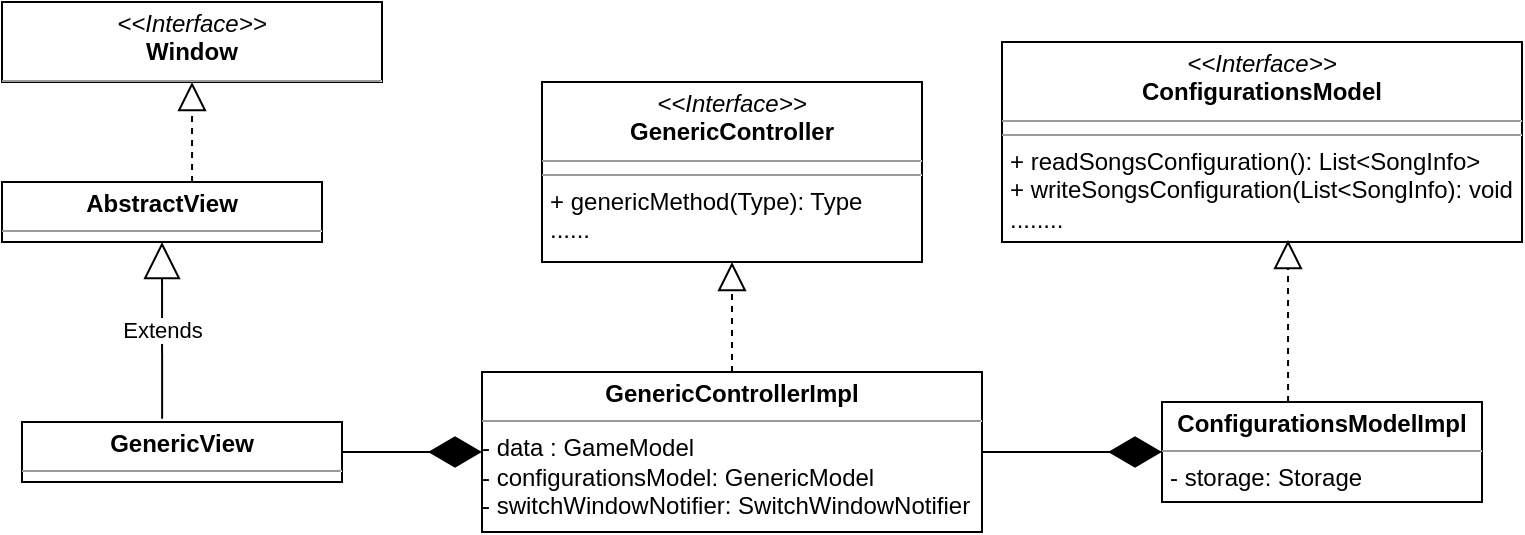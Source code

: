 <mxfile version="14.9.9" type="device"><diagram id="b2z0JO9b7pRilU6ccGoj" name="Page-1"><mxGraphModel dx="1422" dy="726" grid="1" gridSize="10" guides="1" tooltips="1" connect="1" arrows="1" fold="1" page="1" pageScale="1" pageWidth="850" pageHeight="1100" math="0" shadow="0"><root><mxCell id="0"/><mxCell id="1" parent="0"/><mxCell id="ROpPQPlj72XYCM0RBIxB-1" value="&lt;p style=&quot;margin: 0px ; margin-top: 4px ; text-align: center&quot;&gt;&lt;i&gt;&amp;lt;&amp;lt;Interface&amp;gt;&amp;gt;&lt;/i&gt;&lt;br&gt;&lt;b&gt;Window&lt;/b&gt;&lt;br&gt;&lt;/p&gt;&lt;hr size=&quot;1&quot;&gt;&lt;p style=&quot;margin: 0px ; margin-left: 4px&quot;&gt;+ field1: Type&lt;br&gt;+ field2: Type&lt;/p&gt;&lt;hr size=&quot;1&quot;&gt;&lt;p style=&quot;margin: 0px ; margin-left: 4px&quot;&gt;+ method1(Type): Type&lt;br&gt;+ method2(Type, Type): Type&lt;/p&gt;" style="verticalAlign=top;align=left;overflow=fill;fontSize=12;fontFamily=Helvetica;html=1;" vertex="1" parent="1"><mxGeometry x="40" y="20" width="190" height="40" as="geometry"/></mxCell><mxCell id="ROpPQPlj72XYCM0RBIxB-2" value="&lt;p style=&quot;margin: 0px ; margin-top: 4px ; text-align: center&quot;&gt;&lt;i&gt;&amp;lt;&amp;lt;Interface&amp;gt;&amp;gt;&lt;/i&gt;&lt;br&gt;&lt;b&gt;GenericController&lt;/b&gt;&lt;br&gt;&lt;/p&gt;&lt;hr size=&quot;1&quot;&gt;&lt;hr size=&quot;1&quot;&gt;&lt;p style=&quot;margin: 0px ; margin-left: 4px&quot;&gt;+ genericMethod(Type): Type&lt;/p&gt;&lt;p style=&quot;margin: 0px ; margin-left: 4px&quot;&gt;......&lt;br&gt;&lt;/p&gt;" style="verticalAlign=top;align=left;overflow=fill;fontSize=12;fontFamily=Helvetica;html=1;" vertex="1" parent="1"><mxGeometry x="310" y="60" width="190" height="90" as="geometry"/></mxCell><mxCell id="ROpPQPlj72XYCM0RBIxB-3" value="&lt;p style=&quot;margin: 0px ; margin-top: 4px ; text-align: center&quot;&gt;&lt;b&gt;AbstractView&lt;/b&gt;&lt;br&gt;&lt;/p&gt;&lt;hr size=&quot;1&quot;&gt;&lt;p style=&quot;margin: 0px ; margin-left: 4px&quot;&gt;+ field: Type&lt;/p&gt;&lt;hr size=&quot;1&quot;&gt;&lt;p style=&quot;margin: 0px ; margin-left: 4px&quot;&gt;+ method(): Type&lt;/p&gt;" style="verticalAlign=top;align=left;overflow=fill;fontSize=12;fontFamily=Helvetica;html=1;" vertex="1" parent="1"><mxGeometry x="40" y="110" width="160" height="30" as="geometry"/></mxCell><mxCell id="ROpPQPlj72XYCM0RBIxB-4" value="" style="endArrow=block;dashed=1;endFill=0;endSize=12;html=1;entryX=0.5;entryY=1;entryDx=0;entryDy=0;exitX=0.594;exitY=0;exitDx=0;exitDy=0;exitPerimeter=0;" edge="1" parent="1" source="ROpPQPlj72XYCM0RBIxB-3" target="ROpPQPlj72XYCM0RBIxB-1"><mxGeometry width="160" relative="1" as="geometry"><mxPoint x="340" y="350" as="sourcePoint"/><mxPoint x="500" y="350" as="targetPoint"/></mxGeometry></mxCell><mxCell id="ROpPQPlj72XYCM0RBIxB-5" value="&lt;p style=&quot;margin: 0px ; margin-top: 4px ; text-align: center&quot;&gt;&lt;b&gt;GenericView&lt;/b&gt;&lt;br&gt;&lt;/p&gt;&lt;hr size=&quot;1&quot;&gt;&lt;p style=&quot;margin: 0px ; margin-left: 4px&quot;&gt;+ field: Type&lt;/p&gt;&lt;hr size=&quot;1&quot;&gt;&lt;p style=&quot;margin: 0px ; margin-left: 4px&quot;&gt;+ method(): Type&lt;/p&gt;" style="verticalAlign=top;align=left;overflow=fill;fontSize=12;fontFamily=Helvetica;html=1;" vertex="1" parent="1"><mxGeometry x="50" y="230" width="160" height="30" as="geometry"/></mxCell><mxCell id="ROpPQPlj72XYCM0RBIxB-6" value="Extends" style="endArrow=block;endSize=16;endFill=0;html=1;entryX=0.5;entryY=1;entryDx=0;entryDy=0;exitX=0.438;exitY=-0.056;exitDx=0;exitDy=0;exitPerimeter=0;" edge="1" parent="1" source="ROpPQPlj72XYCM0RBIxB-5" target="ROpPQPlj72XYCM0RBIxB-3"><mxGeometry width="160" relative="1" as="geometry"><mxPoint x="340" y="350" as="sourcePoint"/><mxPoint x="500" y="350" as="targetPoint"/></mxGeometry></mxCell><mxCell id="ROpPQPlj72XYCM0RBIxB-7" value="&lt;p style=&quot;margin: 0px ; margin-top: 4px ; text-align: center&quot;&gt;&lt;b&gt;GenericControllerImpl&lt;/b&gt;&lt;br&gt;&lt;/p&gt;&lt;hr size=&quot;1&quot;&gt;&lt;div&gt;- data : GameModel&lt;/div&gt;&lt;div&gt;- configurationsModel: GenericModel&lt;br&gt;&lt;/div&gt;&lt;div&gt;- switchWindowNotifier: SwitchWindowNotifier&lt;br&gt;&lt;/div&gt;&lt;hr size=&quot;1&quot;&gt;&lt;p style=&quot;margin: 0px ; margin-left: 4px&quot;&gt;+ genericMethod(Type): Type&lt;/p&gt;" style="verticalAlign=top;align=left;overflow=fill;fontSize=12;fontFamily=Helvetica;html=1;" vertex="1" parent="1"><mxGeometry x="280" y="205" width="250" height="80" as="geometry"/></mxCell><mxCell id="ROpPQPlj72XYCM0RBIxB-8" value="" style="endArrow=block;dashed=1;endFill=0;endSize=12;html=1;entryX=0.5;entryY=1;entryDx=0;entryDy=0;exitX=0.5;exitY=0;exitDx=0;exitDy=0;" edge="1" parent="1" source="ROpPQPlj72XYCM0RBIxB-7" target="ROpPQPlj72XYCM0RBIxB-2"><mxGeometry width="160" relative="1" as="geometry"><mxPoint x="340" y="340" as="sourcePoint"/><mxPoint x="500" y="340" as="targetPoint"/></mxGeometry></mxCell><mxCell id="ROpPQPlj72XYCM0RBIxB-9" value="" style="endArrow=diamondThin;endFill=1;endSize=24;html=1;entryX=0;entryY=0.5;entryDx=0;entryDy=0;exitX=1;exitY=0.5;exitDx=0;exitDy=0;" edge="1" parent="1" source="ROpPQPlj72XYCM0RBIxB-5" target="ROpPQPlj72XYCM0RBIxB-7"><mxGeometry width="160" relative="1" as="geometry"><mxPoint x="340" y="350" as="sourcePoint"/><mxPoint x="500" y="350" as="targetPoint"/></mxGeometry></mxCell><mxCell id="ROpPQPlj72XYCM0RBIxB-10" value="&lt;p style=&quot;margin: 0px ; margin-top: 4px ; text-align: center&quot;&gt;&lt;b&gt;ConfigurationsModelImpl&lt;/b&gt;&lt;br&gt;&lt;/p&gt;&lt;hr size=&quot;1&quot;&gt;&lt;p style=&quot;margin: 0px ; margin-left: 4px&quot;&gt;- storage: Storage&lt;br&gt;&lt;/p&gt;&lt;hr size=&quot;1&quot;&gt;&lt;p style=&quot;margin: 0px ; margin-left: 4px&quot;&gt;+ method(): Type&lt;/p&gt;" style="verticalAlign=top;align=left;overflow=fill;fontSize=12;fontFamily=Helvetica;html=1;" vertex="1" parent="1"><mxGeometry x="620" y="220" width="160" height="50" as="geometry"/></mxCell><mxCell id="ROpPQPlj72XYCM0RBIxB-11" value="" style="endArrow=diamondThin;endFill=1;endSize=24;html=1;exitX=1;exitY=0.5;exitDx=0;exitDy=0;entryX=0;entryY=0.5;entryDx=0;entryDy=0;" edge="1" parent="1" source="ROpPQPlj72XYCM0RBIxB-7" target="ROpPQPlj72XYCM0RBIxB-10"><mxGeometry width="160" relative="1" as="geometry"><mxPoint x="600" y="320" as="sourcePoint"/><mxPoint x="760" y="320" as="targetPoint"/></mxGeometry></mxCell><mxCell id="ROpPQPlj72XYCM0RBIxB-12" value="&lt;p style=&quot;margin: 0px ; margin-top: 4px ; text-align: center&quot;&gt;&lt;i&gt;&amp;lt;&amp;lt;Interface&amp;gt;&amp;gt;&lt;/i&gt;&lt;br&gt;&lt;b&gt;ConfigurationsModel&lt;/b&gt;&lt;br&gt;&lt;/p&gt;&lt;hr size=&quot;1&quot;&gt;&lt;hr size=&quot;1&quot;&gt;&lt;p style=&quot;margin: 0px ; margin-left: 4px&quot;&gt;+ readSongsConfiguration(): List&amp;lt;SongInfo&amp;gt;&lt;br&gt;+ writeSongsConfiguration(List&amp;lt;SongInfo): void&lt;/p&gt;&lt;p style=&quot;margin: 0px ; margin-left: 4px&quot;&gt;........&lt;br&gt;&lt;/p&gt;" style="verticalAlign=top;align=left;overflow=fill;fontSize=12;fontFamily=Helvetica;html=1;" vertex="1" parent="1"><mxGeometry x="540" y="40" width="260" height="100" as="geometry"/></mxCell><mxCell id="ROpPQPlj72XYCM0RBIxB-13" value="" style="endArrow=block;dashed=1;endFill=0;endSize=12;html=1;entryX=0.55;entryY=0.99;entryDx=0;entryDy=0;entryPerimeter=0;exitX=0.394;exitY=0;exitDx=0;exitDy=0;exitPerimeter=0;" edge="1" parent="1" source="ROpPQPlj72XYCM0RBIxB-10" target="ROpPQPlj72XYCM0RBIxB-12"><mxGeometry width="160" relative="1" as="geometry"><mxPoint x="340" y="350" as="sourcePoint"/><mxPoint x="500" y="350" as="targetPoint"/></mxGeometry></mxCell></root></mxGraphModel></diagram></mxfile>